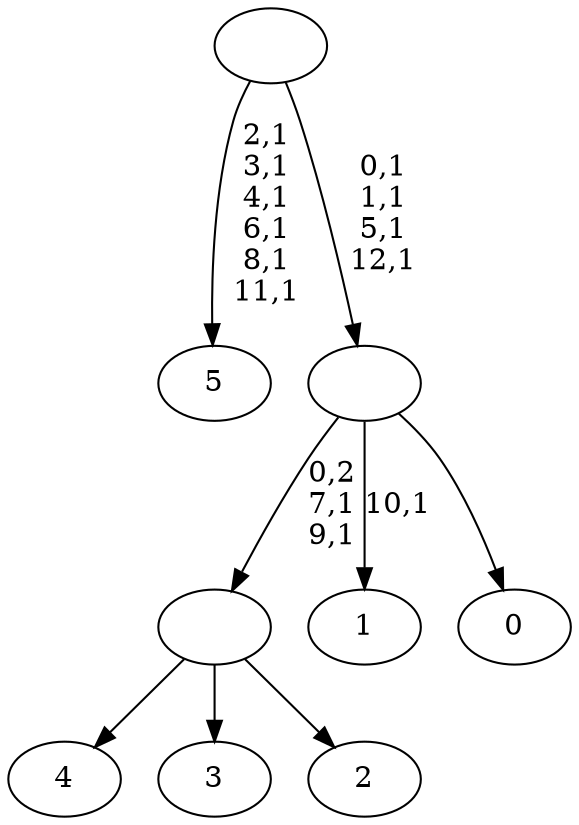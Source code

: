 digraph T {
	19 [label="5"]
	12 [label="4"]
	11 [label="3"]
	10 [label="2"]
	9 [label=""]
	7 [label="1"]
	5 [label="0"]
	4 [label=""]
	0 [label=""]
	9 -> 12 [label=""]
	9 -> 11 [label=""]
	9 -> 10 [label=""]
	4 -> 7 [label="10,1"]
	4 -> 9 [label="0,2\n7,1\n9,1"]
	4 -> 5 [label=""]
	0 -> 4 [label="0,1\n1,1\n5,1\n12,1"]
	0 -> 19 [label="2,1\n3,1\n4,1\n6,1\n8,1\n11,1"]
}
